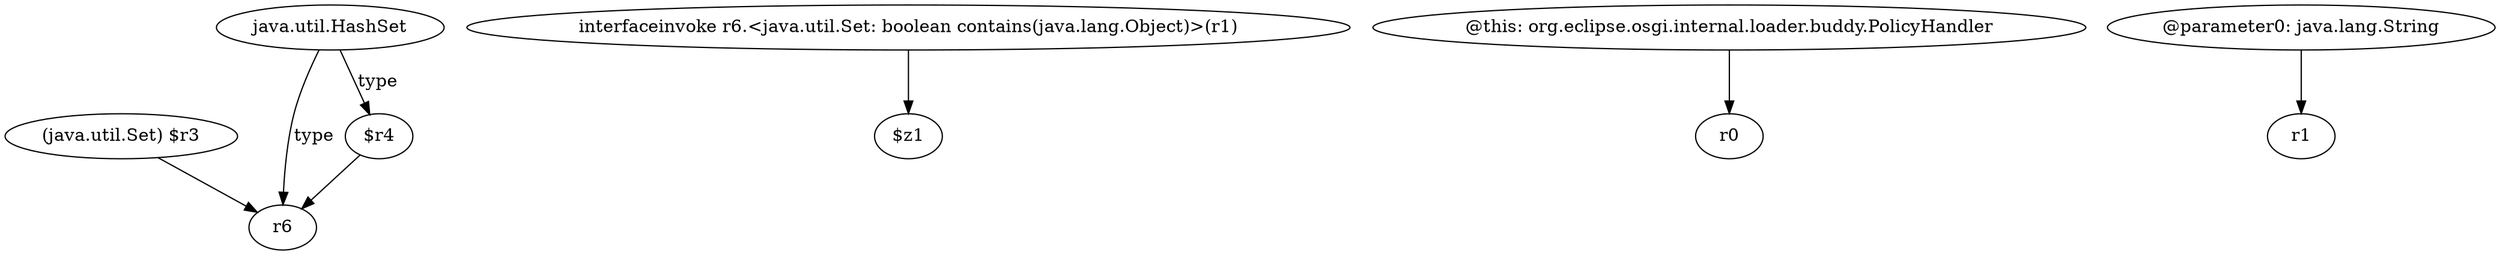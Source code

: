 digraph g {
0[label="(java.util.Set) $r3"]
1[label="r6"]
0->1[label=""]
2[label="interfaceinvoke r6.<java.util.Set: boolean contains(java.lang.Object)>(r1)"]
3[label="$z1"]
2->3[label=""]
4[label="$r4"]
4->1[label=""]
5[label="@this: org.eclipse.osgi.internal.loader.buddy.PolicyHandler"]
6[label="r0"]
5->6[label=""]
7[label="@parameter0: java.lang.String"]
8[label="r1"]
7->8[label=""]
9[label="java.util.HashSet"]
9->4[label="type"]
9->1[label="type"]
}